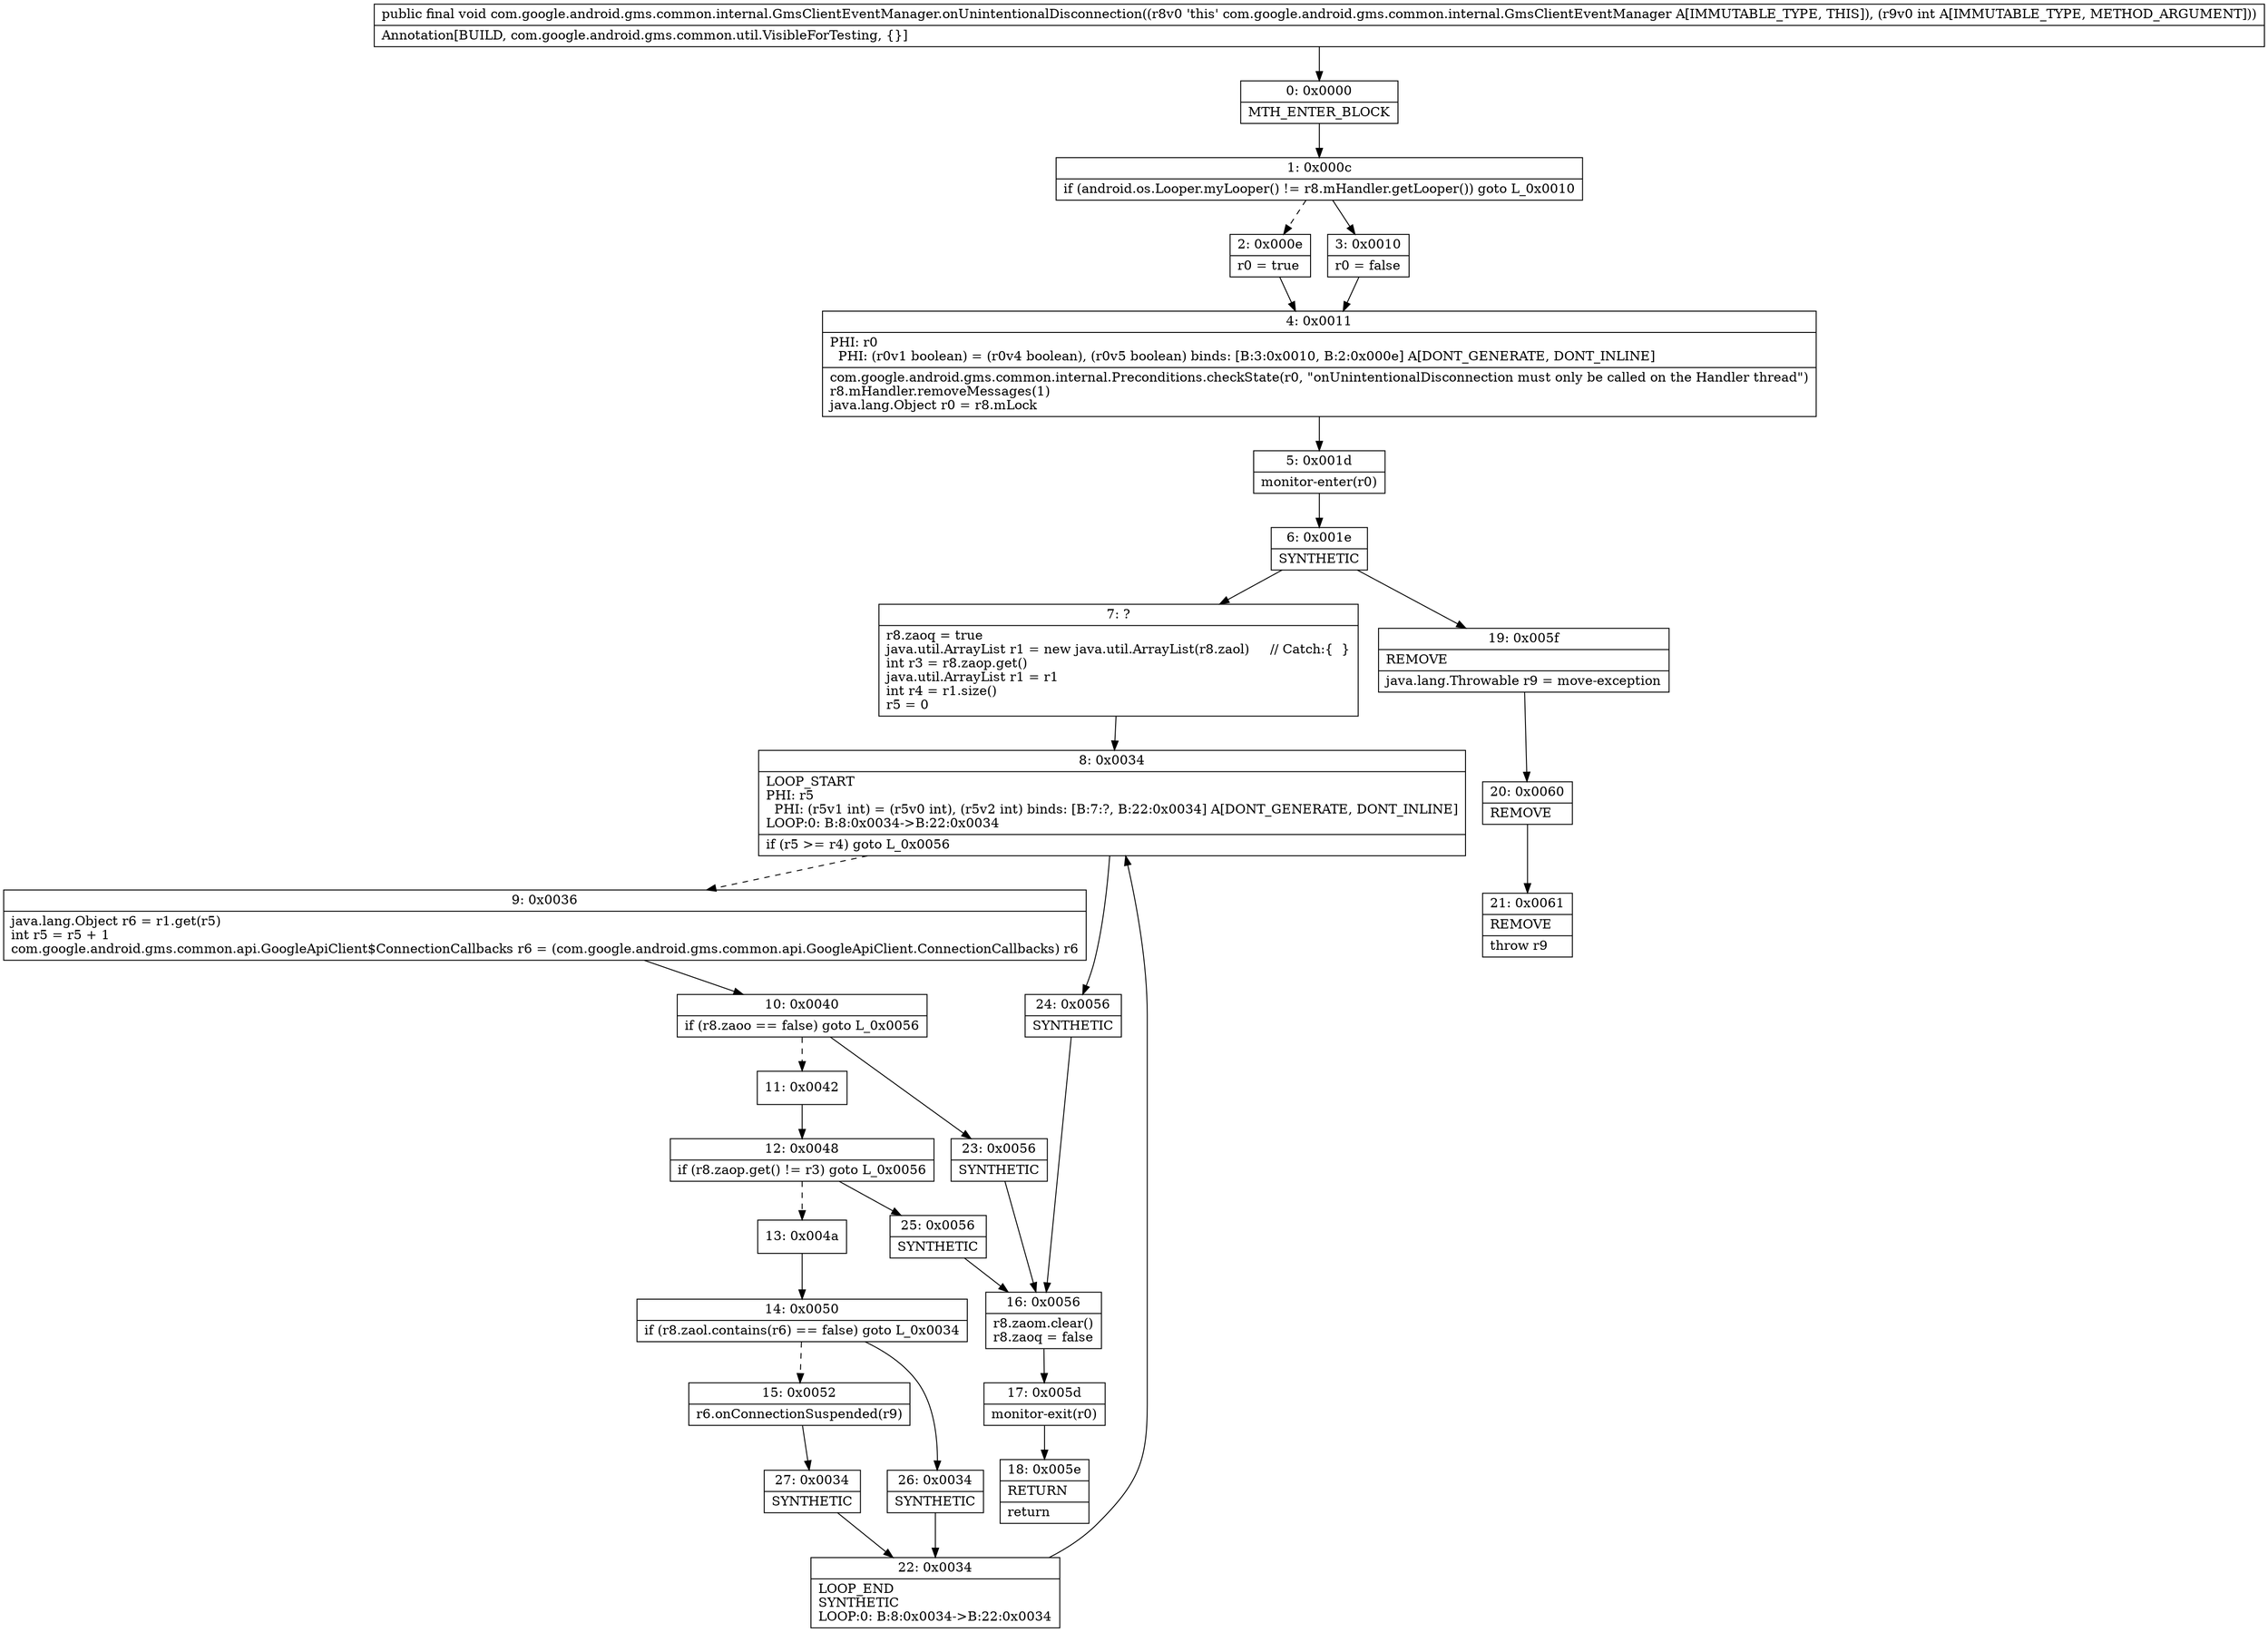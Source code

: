 digraph "CFG forcom.google.android.gms.common.internal.GmsClientEventManager.onUnintentionalDisconnection(I)V" {
Node_0 [shape=record,label="{0\:\ 0x0000|MTH_ENTER_BLOCK\l}"];
Node_1 [shape=record,label="{1\:\ 0x000c|if (android.os.Looper.myLooper() != r8.mHandler.getLooper()) goto L_0x0010\l}"];
Node_2 [shape=record,label="{2\:\ 0x000e|r0 = true\l}"];
Node_3 [shape=record,label="{3\:\ 0x0010|r0 = false\l}"];
Node_4 [shape=record,label="{4\:\ 0x0011|PHI: r0 \l  PHI: (r0v1 boolean) = (r0v4 boolean), (r0v5 boolean) binds: [B:3:0x0010, B:2:0x000e] A[DONT_GENERATE, DONT_INLINE]\l|com.google.android.gms.common.internal.Preconditions.checkState(r0, \"onUnintentionalDisconnection must only be called on the Handler thread\")\lr8.mHandler.removeMessages(1)\ljava.lang.Object r0 = r8.mLock\l}"];
Node_5 [shape=record,label="{5\:\ 0x001d|monitor\-enter(r0)\l}"];
Node_6 [shape=record,label="{6\:\ 0x001e|SYNTHETIC\l}"];
Node_7 [shape=record,label="{7\:\ ?|r8.zaoq = true\ljava.util.ArrayList r1 = new java.util.ArrayList(r8.zaol)     \/\/ Catch:\{  \}\lint r3 = r8.zaop.get()\ljava.util.ArrayList r1 = r1\lint r4 = r1.size()\lr5 = 0\l}"];
Node_8 [shape=record,label="{8\:\ 0x0034|LOOP_START\lPHI: r5 \l  PHI: (r5v1 int) = (r5v0 int), (r5v2 int) binds: [B:7:?, B:22:0x0034] A[DONT_GENERATE, DONT_INLINE]\lLOOP:0: B:8:0x0034\-\>B:22:0x0034\l|if (r5 \>= r4) goto L_0x0056\l}"];
Node_9 [shape=record,label="{9\:\ 0x0036|java.lang.Object r6 = r1.get(r5)\lint r5 = r5 + 1\lcom.google.android.gms.common.api.GoogleApiClient$ConnectionCallbacks r6 = (com.google.android.gms.common.api.GoogleApiClient.ConnectionCallbacks) r6\l}"];
Node_10 [shape=record,label="{10\:\ 0x0040|if (r8.zaoo == false) goto L_0x0056\l}"];
Node_11 [shape=record,label="{11\:\ 0x0042}"];
Node_12 [shape=record,label="{12\:\ 0x0048|if (r8.zaop.get() != r3) goto L_0x0056\l}"];
Node_13 [shape=record,label="{13\:\ 0x004a}"];
Node_14 [shape=record,label="{14\:\ 0x0050|if (r8.zaol.contains(r6) == false) goto L_0x0034\l}"];
Node_15 [shape=record,label="{15\:\ 0x0052|r6.onConnectionSuspended(r9)\l}"];
Node_16 [shape=record,label="{16\:\ 0x0056|r8.zaom.clear()\lr8.zaoq = false\l}"];
Node_17 [shape=record,label="{17\:\ 0x005d|monitor\-exit(r0)\l}"];
Node_18 [shape=record,label="{18\:\ 0x005e|RETURN\l|return\l}"];
Node_19 [shape=record,label="{19\:\ 0x005f|REMOVE\l|java.lang.Throwable r9 = move\-exception\l}"];
Node_20 [shape=record,label="{20\:\ 0x0060|REMOVE\l}"];
Node_21 [shape=record,label="{21\:\ 0x0061|REMOVE\l|throw r9\l}"];
Node_22 [shape=record,label="{22\:\ 0x0034|LOOP_END\lSYNTHETIC\lLOOP:0: B:8:0x0034\-\>B:22:0x0034\l}"];
Node_23 [shape=record,label="{23\:\ 0x0056|SYNTHETIC\l}"];
Node_24 [shape=record,label="{24\:\ 0x0056|SYNTHETIC\l}"];
Node_25 [shape=record,label="{25\:\ 0x0056|SYNTHETIC\l}"];
Node_26 [shape=record,label="{26\:\ 0x0034|SYNTHETIC\l}"];
Node_27 [shape=record,label="{27\:\ 0x0034|SYNTHETIC\l}"];
MethodNode[shape=record,label="{public final void com.google.android.gms.common.internal.GmsClientEventManager.onUnintentionalDisconnection((r8v0 'this' com.google.android.gms.common.internal.GmsClientEventManager A[IMMUTABLE_TYPE, THIS]), (r9v0 int A[IMMUTABLE_TYPE, METHOD_ARGUMENT]))  | Annotation[BUILD, com.google.android.gms.common.util.VisibleForTesting, \{\}]\l}"];
MethodNode -> Node_0;
Node_0 -> Node_1;
Node_1 -> Node_2[style=dashed];
Node_1 -> Node_3;
Node_2 -> Node_4;
Node_3 -> Node_4;
Node_4 -> Node_5;
Node_5 -> Node_6;
Node_6 -> Node_7;
Node_6 -> Node_19;
Node_7 -> Node_8;
Node_8 -> Node_9[style=dashed];
Node_8 -> Node_24;
Node_9 -> Node_10;
Node_10 -> Node_11[style=dashed];
Node_10 -> Node_23;
Node_11 -> Node_12;
Node_12 -> Node_13[style=dashed];
Node_12 -> Node_25;
Node_13 -> Node_14;
Node_14 -> Node_15[style=dashed];
Node_14 -> Node_26;
Node_15 -> Node_27;
Node_16 -> Node_17;
Node_17 -> Node_18;
Node_19 -> Node_20;
Node_20 -> Node_21;
Node_22 -> Node_8;
Node_23 -> Node_16;
Node_24 -> Node_16;
Node_25 -> Node_16;
Node_26 -> Node_22;
Node_27 -> Node_22;
}

